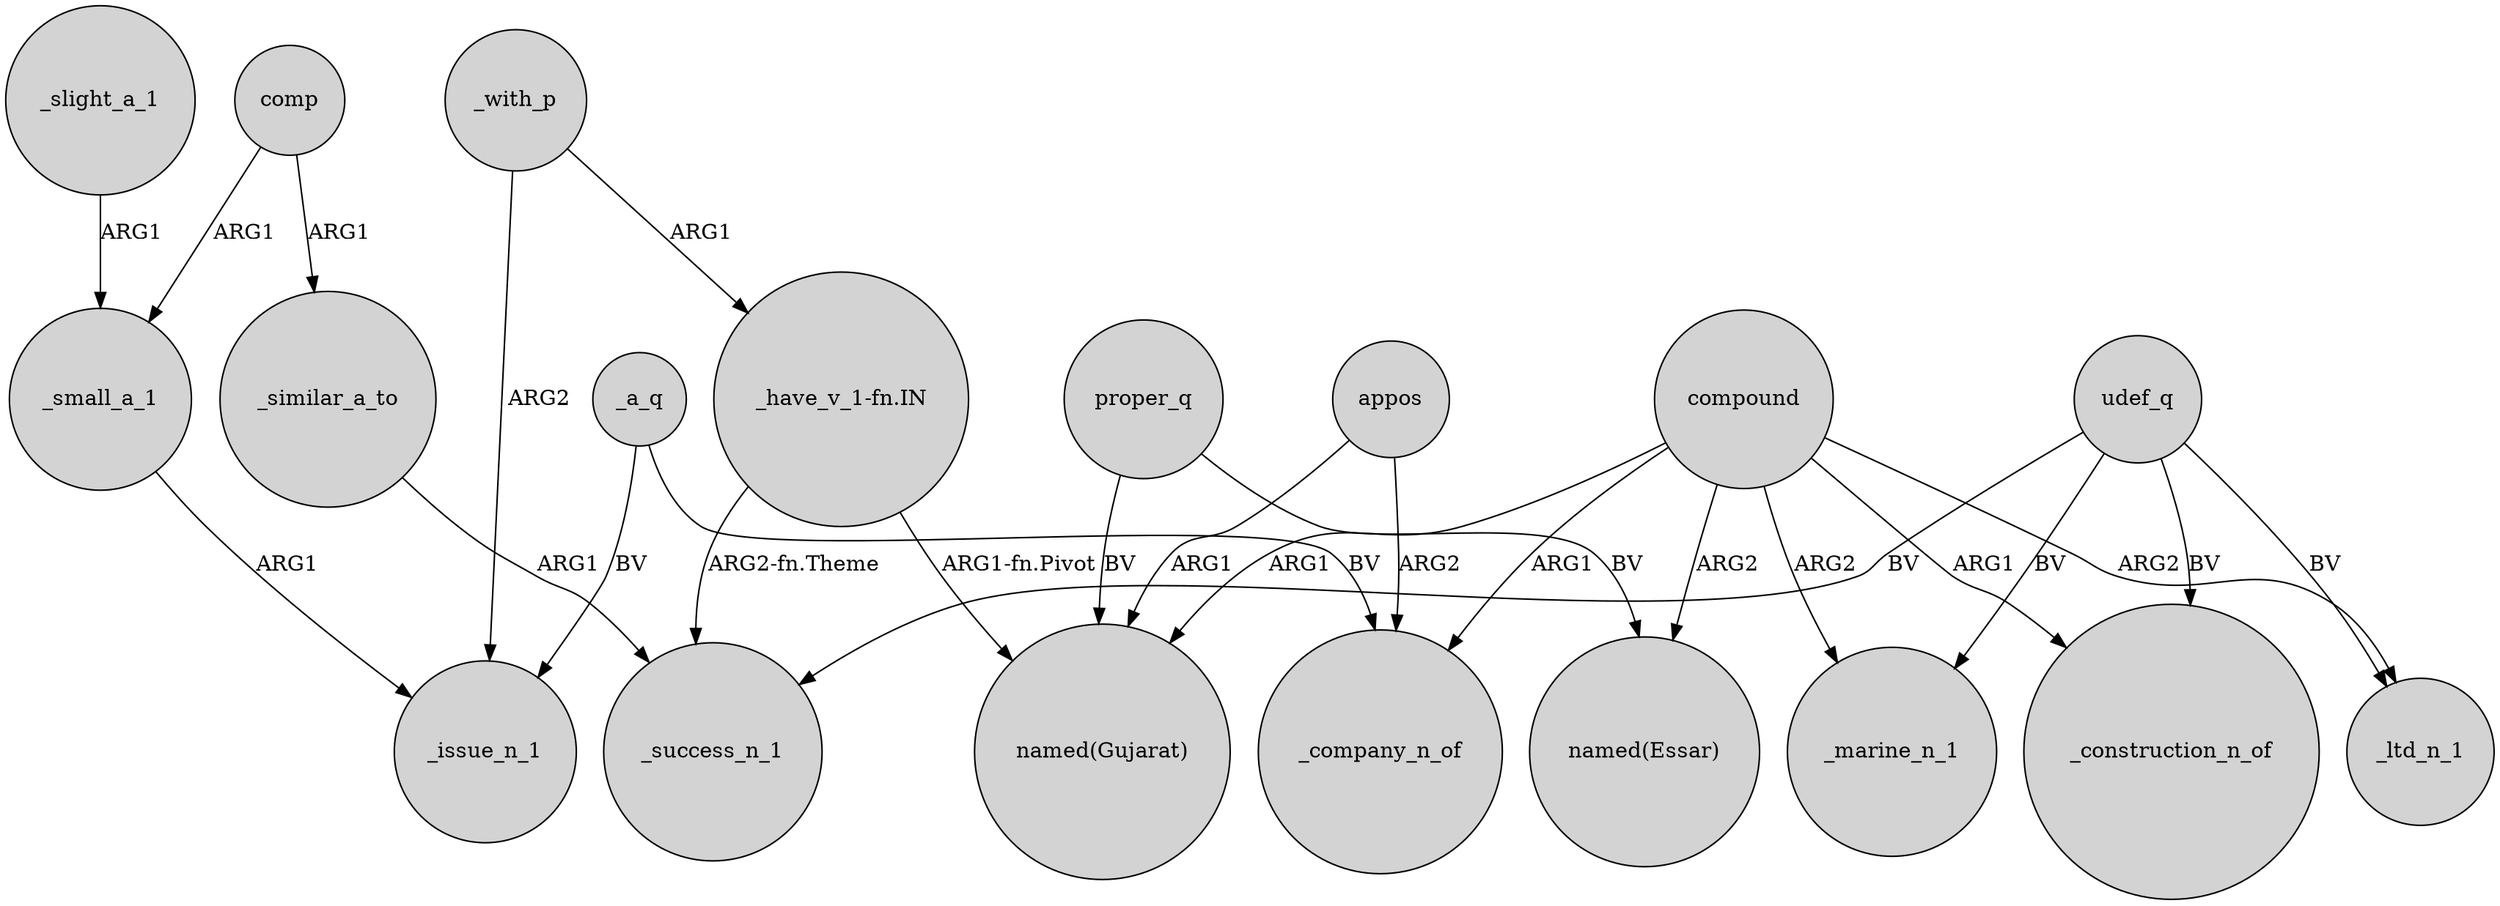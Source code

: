 digraph {
	node [shape=circle style=filled]
	proper_q -> "named(Gujarat)" [label=BV]
	comp -> _similar_a_to [label=ARG1]
	udef_q -> _marine_n_1 [label=BV]
	_with_p -> "_have_v_1-fn.IN" [label=ARG1]
	appos -> "named(Gujarat)" [label=ARG1]
	_a_q -> _issue_n_1 [label=BV]
	proper_q -> "named(Essar)" [label=BV]
	_with_p -> _issue_n_1 [label=ARG2]
	compound -> "named(Gujarat)" [label=ARG1]
	"_have_v_1-fn.IN" -> _success_n_1 [label="ARG2-fn.Theme"]
	compound -> _company_n_of [label=ARG1]
	udef_q -> _success_n_1 [label=BV]
	compound -> _marine_n_1 [label=ARG2]
	"_have_v_1-fn.IN" -> "named(Gujarat)" [label="ARG1-fn.Pivot"]
	appos -> _company_n_of [label=ARG2]
	comp -> _small_a_1 [label=ARG1]
	compound -> "named(Essar)" [label=ARG2]
	_slight_a_1 -> _small_a_1 [label=ARG1]
	compound -> _construction_n_of [label=ARG1]
	_a_q -> _company_n_of [label=BV]
	compound -> _ltd_n_1 [label=ARG2]
	_similar_a_to -> _success_n_1 [label=ARG1]
	udef_q -> _construction_n_of [label=BV]
	udef_q -> _ltd_n_1 [label=BV]
	_small_a_1 -> _issue_n_1 [label=ARG1]
}
